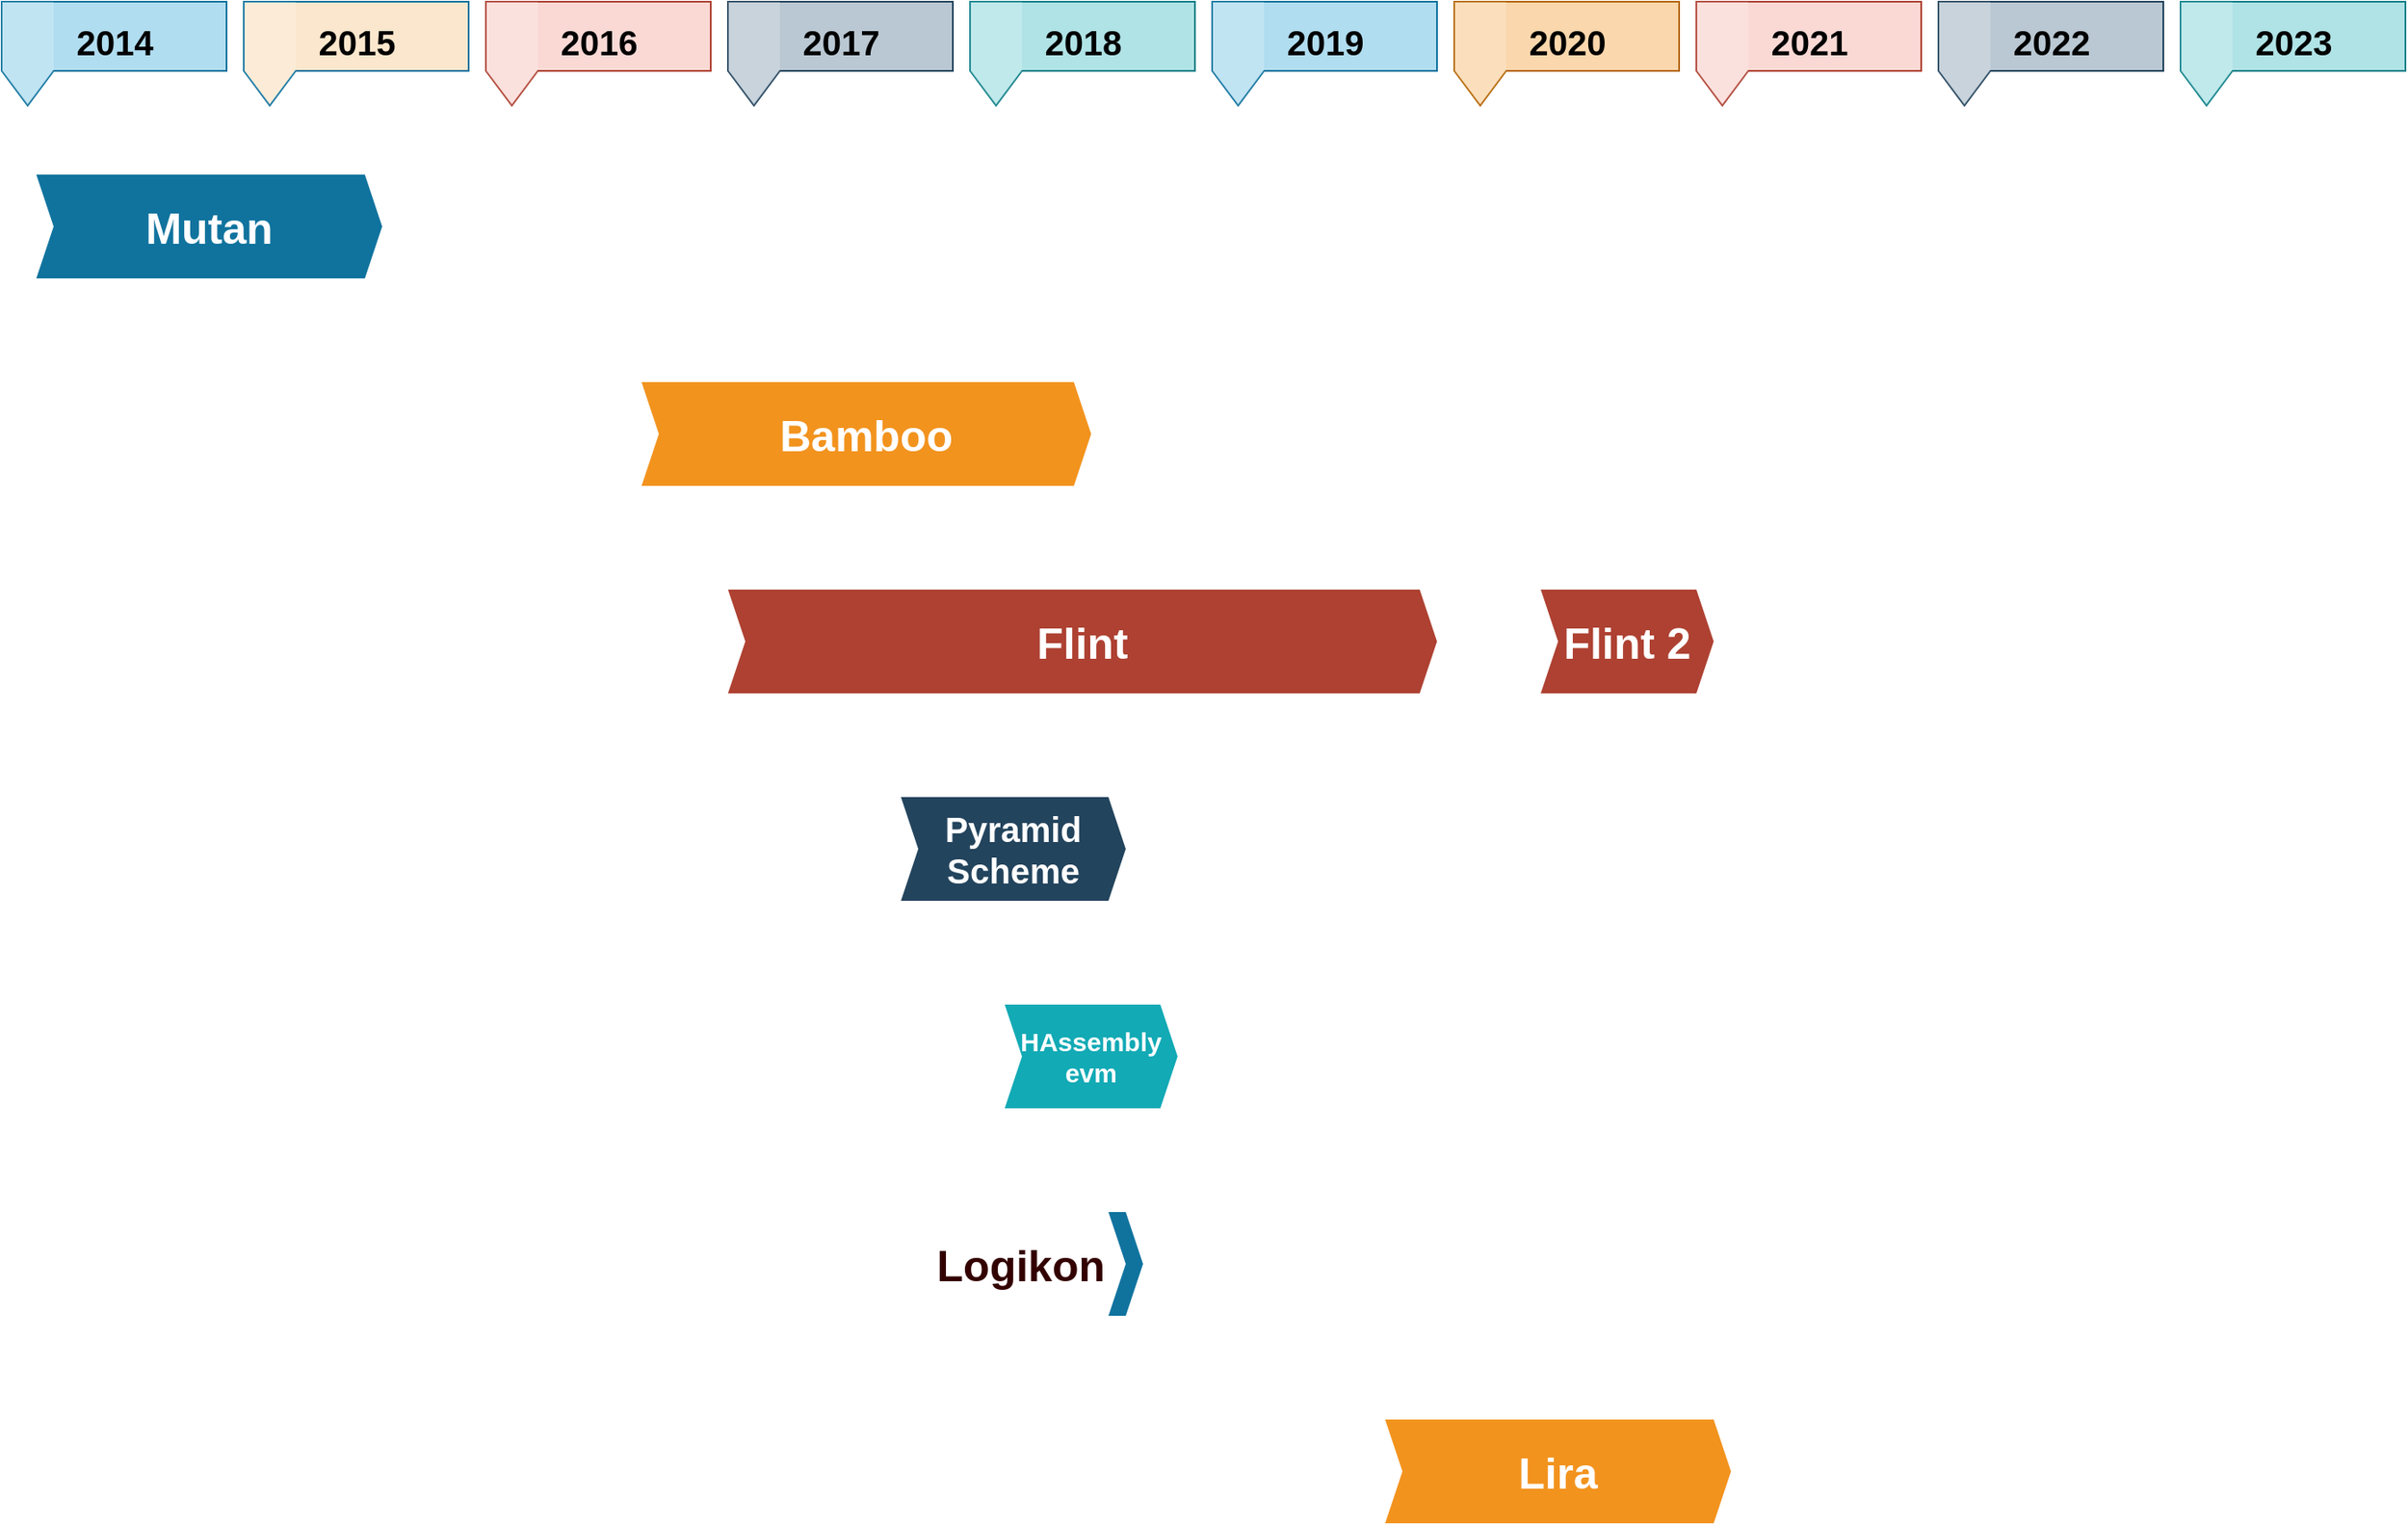 <mxfile compressed="false" version="20.8.16" type="device">
  <diagram name="Page-1" id="ChHfrovx2bz5Nk0UMHN0">
    <mxGraphModel dx="2307" dy="1346" grid="1" gridSize="10" guides="1" tooltips="1" connect="1" arrows="1" fold="1" page="1" pageScale="1" pageWidth="850" pageHeight="1100" math="0" shadow="0">
      <root>
        <mxCell id="0" />
        <mxCell id="1" parent="0" />
        <mxCell id="rNGPlnSFtUfxI-7FSF1a-28" value="Flint 2" style="shape=step;perimeter=stepPerimeter;whiteSpace=wrap;html=1;fixedSize=1;size=10;fillColor=#AE4132;strokeColor=none;fontSize=25;fontColor=#FFFFFF;fontStyle=1;align=center;rounded=0;" parent="1" vertex="1">
          <mxGeometry x="930" y="360" width="100" height="60" as="geometry" />
        </mxCell>
        <mxCell id="rNGPlnSFtUfxI-7FSF1a-39" value="Pyramid Scheme" style="shape=step;perimeter=stepPerimeter;whiteSpace=wrap;html=1;fixedSize=1;size=10;fillColor=#23445D;strokeColor=none;fontSize=20;fontColor=#FFFFFF;fontStyle=1;align=center;rounded=0;" parent="1" vertex="1">
          <mxGeometry x="560" y="480" width="130" height="60" as="geometry" />
        </mxCell>
        <mxCell id="rNGPlnSFtUfxI-7FSF1a-45" value="HAssembly&lt;br style=&quot;font-size: 15px;&quot;&gt;evm" style="shape=step;perimeter=stepPerimeter;whiteSpace=wrap;html=1;fixedSize=1;size=10;fillColor=#12AAB5;strokeColor=none;fontSize=15;fontColor=#FFFFFF;fontStyle=1;align=center;rounded=0;" parent="1" vertex="1">
          <mxGeometry x="620" y="600" width="100" height="60" as="geometry" />
        </mxCell>
        <mxCell id="rNGPlnSFtUfxI-7FSF1a-92" value="2014" style="html=1;shape=mxgraph.infographic.flag;dx=30;dy=20;fillColor=#b1ddf0;strokeColor=#10739e;align=center;verticalAlign=top;fontSize=20;fontStyle=1;shadow=0;spacingTop=5;" parent="1" vertex="1">
          <mxGeometry x="40" y="20" width="130" height="60" as="geometry" />
        </mxCell>
        <mxCell id="rNGPlnSFtUfxI-7FSF1a-93" value="2015" style="html=1;shape=mxgraph.infographic.flag;dx=30;dy=20;fillColor=#fbe7cd;strokeColor=#10739e;align=center;verticalAlign=top;fontSize=20;fontStyle=1;shadow=0;spacingTop=5;" parent="1" vertex="1">
          <mxGeometry x="180" y="20" width="130" height="60" as="geometry" />
        </mxCell>
        <mxCell id="rNGPlnSFtUfxI-7FSF1a-94" value="2016" style="html=1;shape=mxgraph.infographic.flag;dx=30;dy=20;fillColor=#fad9d5;strokeColor=#ae4132;align=center;verticalAlign=top;fontSize=20;fontStyle=1;shadow=0;spacingTop=5;" parent="1" vertex="1">
          <mxGeometry x="320" y="20" width="130" height="60" as="geometry" />
        </mxCell>
        <mxCell id="rNGPlnSFtUfxI-7FSF1a-95" value="2017" style="html=1;shape=mxgraph.infographic.flag;dx=30;dy=20;fillColor=#bac8d3;strokeColor=#23445d;align=center;verticalAlign=top;fontSize=20;fontStyle=1;shadow=0;spacingTop=5;" parent="1" vertex="1">
          <mxGeometry x="460" y="20" width="130" height="60" as="geometry" />
        </mxCell>
        <mxCell id="rNGPlnSFtUfxI-7FSF1a-96" value="2018" style="html=1;shape=mxgraph.infographic.flag;dx=30;dy=20;fillColor=#b0e3e6;strokeColor=#0e8088;align=center;verticalAlign=top;fontSize=20;fontStyle=1;shadow=0;spacingTop=5;" parent="1" vertex="1">
          <mxGeometry x="600" y="20" width="130" height="60" as="geometry" />
        </mxCell>
        <mxCell id="rNGPlnSFtUfxI-7FSF1a-97" value="2019" style="html=1;shape=mxgraph.infographic.flag;dx=30;dy=20;fillColor=#b1ddf0;strokeColor=#10739e;align=center;verticalAlign=top;fontSize=20;fontStyle=1;shadow=0;spacingTop=5;" parent="1" vertex="1">
          <mxGeometry x="740" y="20" width="130" height="60" as="geometry" />
        </mxCell>
        <mxCell id="rNGPlnSFtUfxI-7FSF1a-98" value="2020" style="html=1;shape=mxgraph.infographic.flag;dx=30;dy=20;fillColor=#fad7ac;strokeColor=#b46504;align=center;verticalAlign=top;fontSize=20;fontStyle=1;shadow=0;spacingTop=5;" parent="1" vertex="1">
          <mxGeometry x="880" y="20" width="130" height="60" as="geometry" />
        </mxCell>
        <mxCell id="rNGPlnSFtUfxI-7FSF1a-99" value="2021" style="html=1;shape=mxgraph.infographic.flag;dx=30;dy=20;fillColor=#fad9d5;strokeColor=#ae4132;align=center;verticalAlign=top;fontSize=20;fontStyle=1;shadow=0;spacingTop=5;" parent="1" vertex="1">
          <mxGeometry x="1020" y="20" width="130" height="60" as="geometry" />
        </mxCell>
        <mxCell id="rNGPlnSFtUfxI-7FSF1a-100" value="2022" style="html=1;shape=mxgraph.infographic.flag;dx=30;dy=20;fillColor=#bac8d3;strokeColor=#23445d;align=center;verticalAlign=top;fontSize=20;fontStyle=1;shadow=0;spacingTop=5;" parent="1" vertex="1">
          <mxGeometry x="1160" y="20" width="130" height="60" as="geometry" />
        </mxCell>
        <mxCell id="rNGPlnSFtUfxI-7FSF1a-101" value="2023" style="html=1;shape=mxgraph.infographic.flag;dx=30;dy=20;fillColor=#b0e3e6;strokeColor=#0e8088;align=center;verticalAlign=top;fontSize=20;fontStyle=1;shadow=0;spacingTop=5;" parent="1" vertex="1">
          <mxGeometry x="1300" y="20" width="130" height="60" as="geometry" />
        </mxCell>
        <mxCell id="Eea4O15NX0q3AfGc0YIN-1" value="Mutan" style="shape=step;perimeter=stepPerimeter;whiteSpace=wrap;html=1;fixedSize=1;size=10;fillColor=#10739E;strokeColor=none;fontSize=25;fontColor=#FFFFFF;fontStyle=1;align=center;rounded=0;" parent="1" vertex="1">
          <mxGeometry x="60" y="120" width="200" height="60" as="geometry" />
        </mxCell>
        <mxCell id="Eea4O15NX0q3AfGc0YIN-2" value="Bamboo" style="shape=step;perimeter=stepPerimeter;whiteSpace=wrap;html=1;fixedSize=1;size=10;fillColor=#F2931E;strokeColor=none;fontSize=25;fontColor=#FFFFFF;fontStyle=1;align=center;rounded=0;" parent="1" vertex="1">
          <mxGeometry x="410" y="240" width="260" height="60" as="geometry" />
        </mxCell>
        <mxCell id="Eea4O15NX0q3AfGc0YIN-4" value="Flint" style="shape=step;perimeter=stepPerimeter;whiteSpace=wrap;html=1;fixedSize=1;size=10;fillColor=#AE4132;strokeColor=none;fontSize=25;fontColor=#FFFFFF;fontStyle=1;align=center;rounded=0;" parent="1" vertex="1">
          <mxGeometry x="460" y="360" width="410" height="60" as="geometry" />
        </mxCell>
        <mxCell id="Eea4O15NX0q3AfGc0YIN-7" value="Logikon" style="shape=step;perimeter=stepPerimeter;whiteSpace=wrap;html=1;fixedSize=1;size=10;fillColor=#10739E;strokeColor=none;fontSize=25;fontColor=#330000;fontStyle=1;align=right;rounded=0;labelPosition=left;verticalLabelPosition=middle;verticalAlign=middle;" parent="1" vertex="1">
          <mxGeometry x="680" y="720" width="20" height="60" as="geometry" />
        </mxCell>
        <mxCell id="biigbZs_7oO6n0NeWNmr-1" value="Lira" style="shape=step;perimeter=stepPerimeter;whiteSpace=wrap;html=1;fixedSize=1;size=10;fillColor=#F2931E;strokeColor=none;fontSize=25;fontColor=#FFFFFF;fontStyle=1;align=center;rounded=0;" vertex="1" parent="1">
          <mxGeometry x="840" y="840" width="200" height="60" as="geometry" />
        </mxCell>
      </root>
    </mxGraphModel>
  </diagram>
</mxfile>
